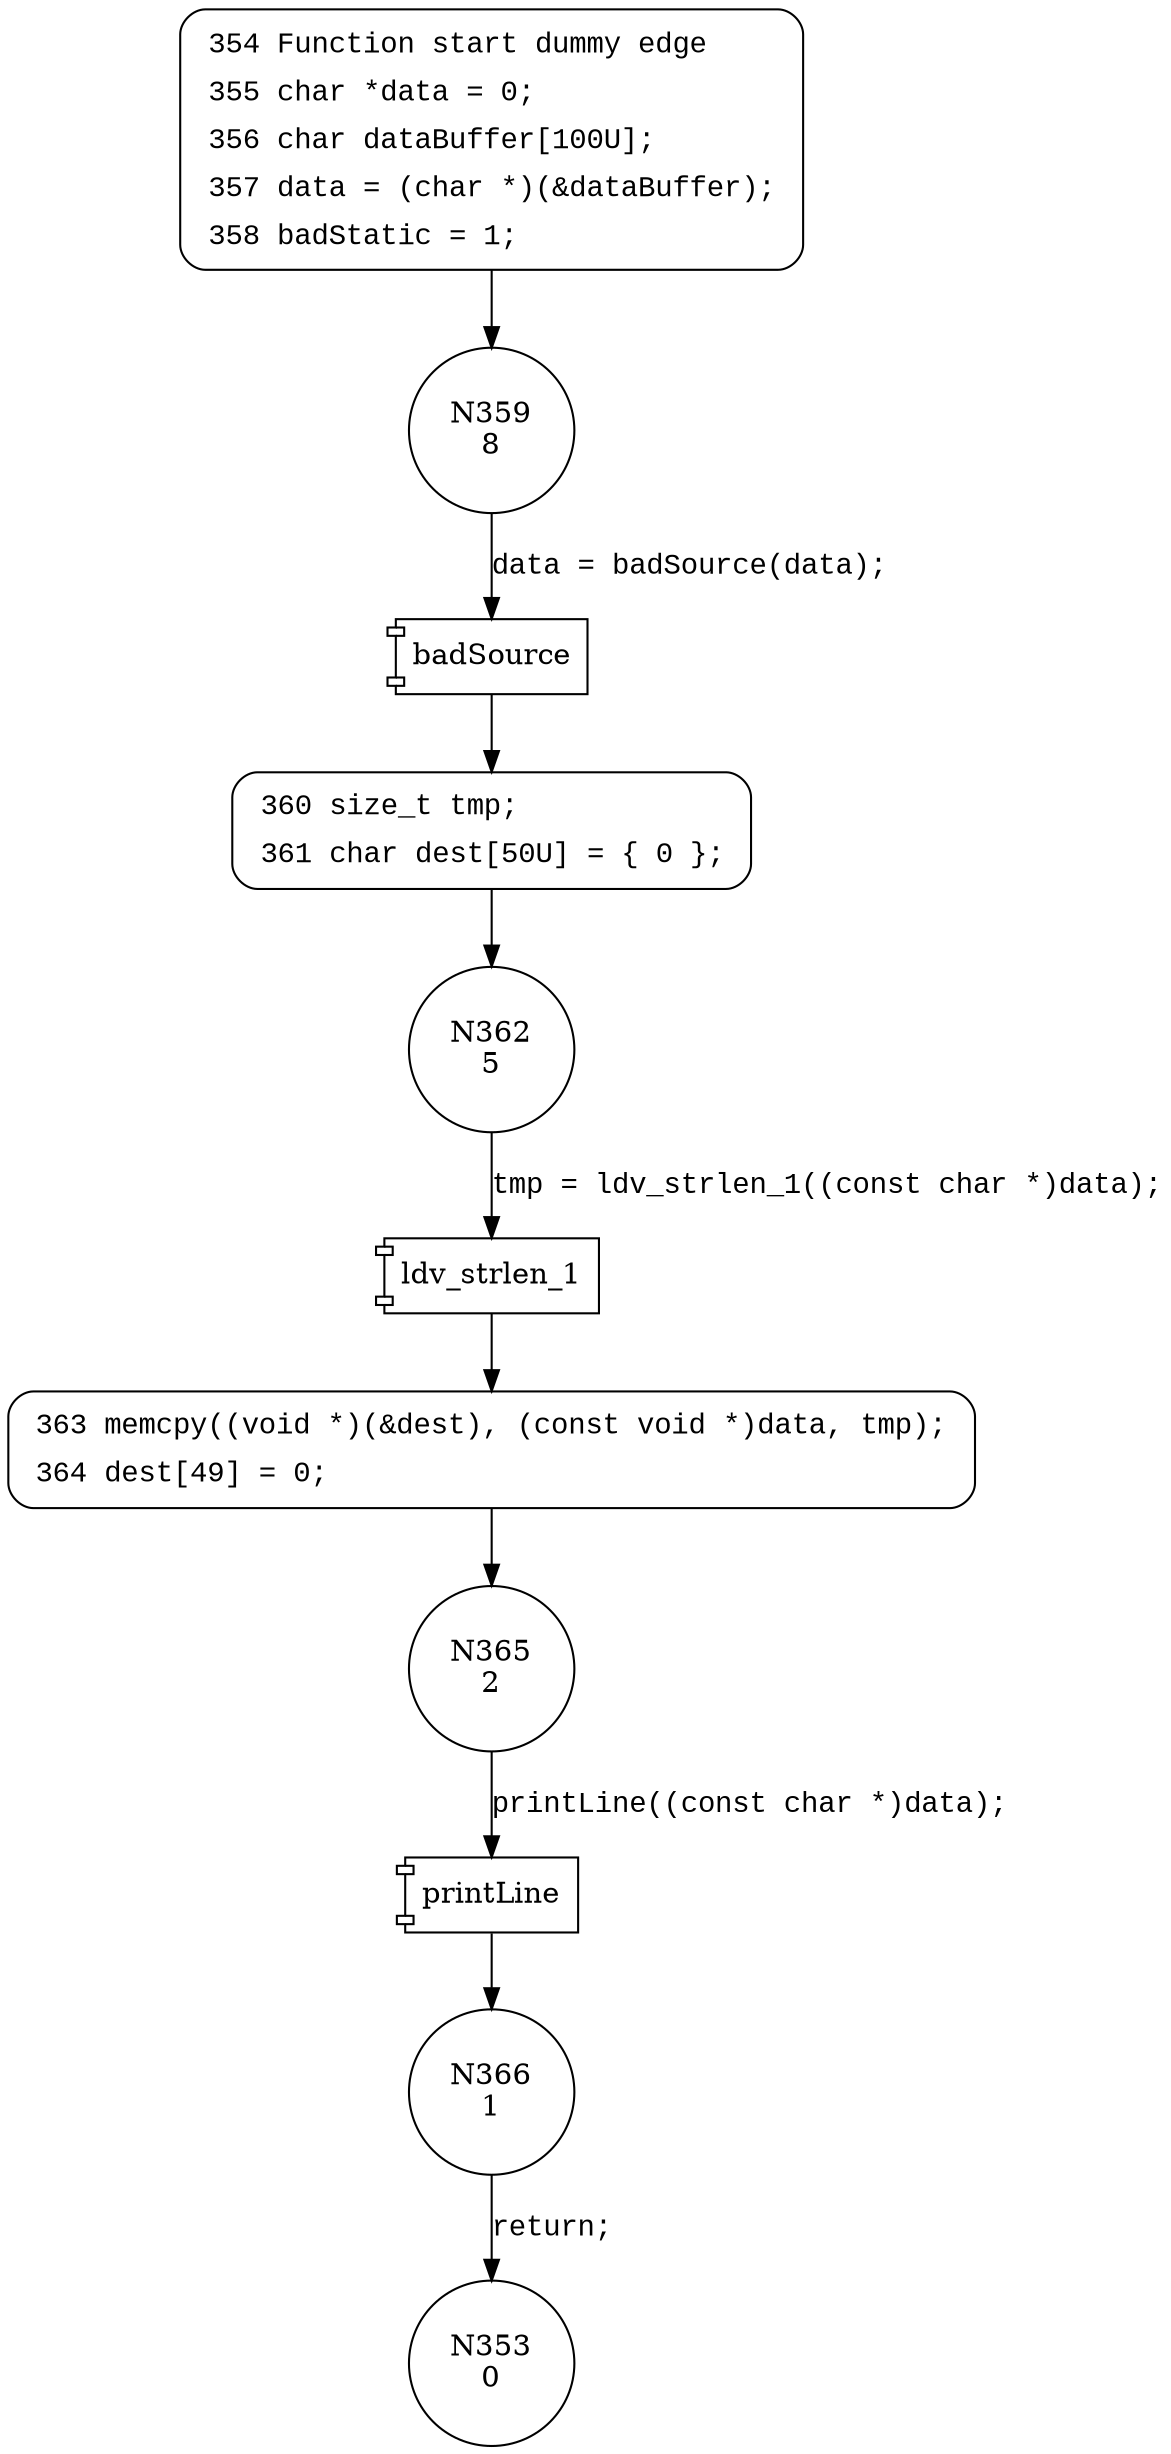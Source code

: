 digraph CWE121_Stack_Based_Buffer_Overflow__CWE806_char_declare_memcpy_21_bad {
359 [shape="circle" label="N359\n8"]
360 [shape="circle" label="N360\n7"]
362 [shape="circle" label="N362\n5"]
363 [shape="circle" label="N363\n4"]
365 [shape="circle" label="N365\n2"]
366 [shape="circle" label="N366\n1"]
353 [shape="circle" label="N353\n0"]
354 [style="filled,bold" penwidth="1" fillcolor="white" fontname="Courier New" shape="Mrecord" label=<<table border="0" cellborder="0" cellpadding="3" bgcolor="white"><tr><td align="right">354</td><td align="left">Function start dummy edge</td></tr><tr><td align="right">355</td><td align="left">char *data = 0;</td></tr><tr><td align="right">356</td><td align="left">char dataBuffer[100U];</td></tr><tr><td align="right">357</td><td align="left">data = (char *)(&amp;dataBuffer);</td></tr><tr><td align="right">358</td><td align="left">badStatic = 1;</td></tr></table>>]
354 -> 359[label=""]
360 [style="filled,bold" penwidth="1" fillcolor="white" fontname="Courier New" shape="Mrecord" label=<<table border="0" cellborder="0" cellpadding="3" bgcolor="white"><tr><td align="right">360</td><td align="left">size_t tmp;</td></tr><tr><td align="right">361</td><td align="left">char dest[50U] = &#123; 0 &#125;;</td></tr></table>>]
360 -> 362[label=""]
363 [style="filled,bold" penwidth="1" fillcolor="white" fontname="Courier New" shape="Mrecord" label=<<table border="0" cellborder="0" cellpadding="3" bgcolor="white"><tr><td align="right">363</td><td align="left">memcpy((void *)(&amp;dest), (const void *)data, tmp);</td></tr><tr><td align="right">364</td><td align="left">dest[49] = 0;</td></tr></table>>]
363 -> 365[label=""]
100008 [shape="component" label="badSource"]
359 -> 100008 [label="data = badSource(data);" fontname="Courier New"]
100008 -> 360 [label="" fontname="Courier New"]
100009 [shape="component" label="ldv_strlen_1"]
362 -> 100009 [label="tmp = ldv_strlen_1((const char *)data);" fontname="Courier New"]
100009 -> 363 [label="" fontname="Courier New"]
100010 [shape="component" label="printLine"]
365 -> 100010 [label="printLine((const char *)data);" fontname="Courier New"]
100010 -> 366 [label="" fontname="Courier New"]
366 -> 353 [label="return;" fontname="Courier New"]
}
